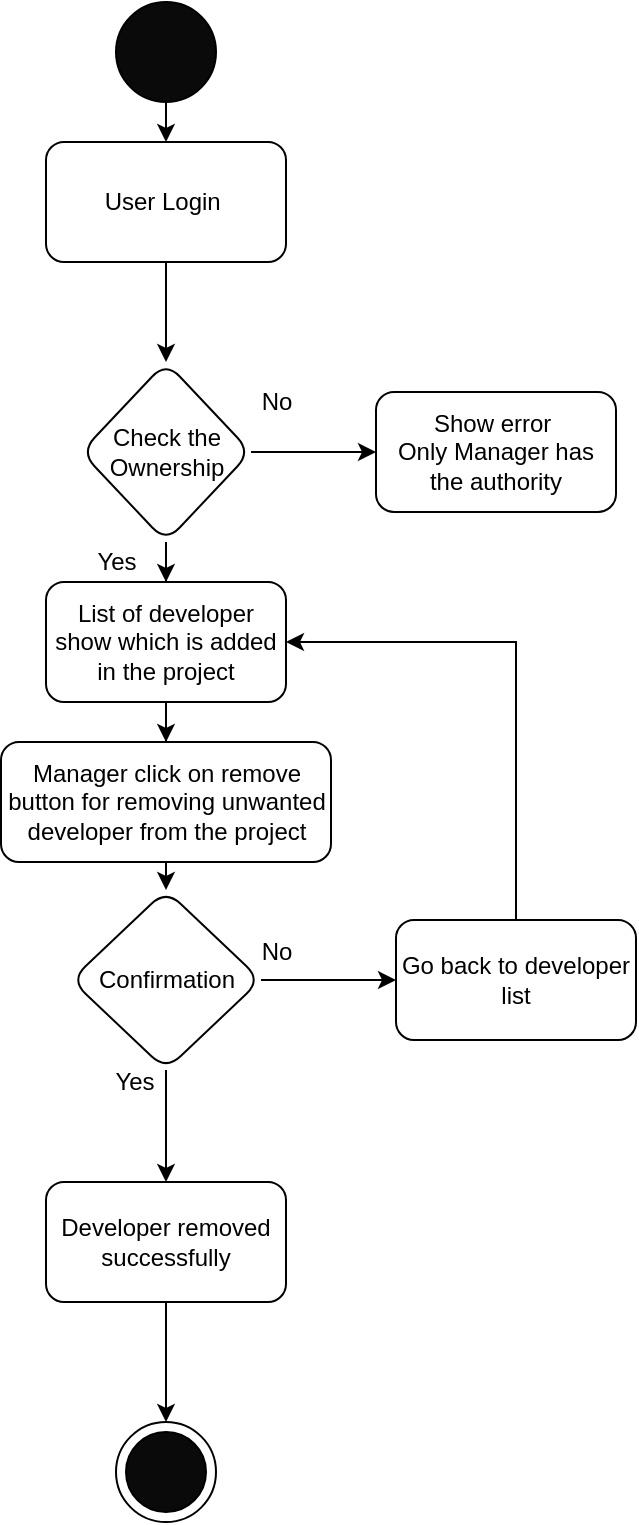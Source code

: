 <mxfile version="16.4.3" type="device"><diagram id="_Cr2xPF8hKN-EZof07qv" name="Page-1"><mxGraphModel dx="398" dy="415" grid="1" gridSize="10" guides="1" tooltips="1" connect="1" arrows="1" fold="1" page="1" pageScale="1" pageWidth="827" pageHeight="1169" math="0" shadow="0"><root><mxCell id="0"/><mxCell id="1" parent="0"/><mxCell id="vSj5OcMLWK0AE6LoMjmY-44" style="edgeStyle=orthogonalEdgeStyle;rounded=0;orthogonalLoop=1;jettySize=auto;html=1;exitX=0.5;exitY=1;exitDx=0;exitDy=0;entryX=0.5;entryY=0;entryDx=0;entryDy=0;" edge="1" parent="1" source="vSj5OcMLWK0AE6LoMjmY-45" target="vSj5OcMLWK0AE6LoMjmY-47"><mxGeometry relative="1" as="geometry"/></mxCell><mxCell id="vSj5OcMLWK0AE6LoMjmY-45" value="" style="ellipse;whiteSpace=wrap;html=1;aspect=fixed;fillColor=#0A0A0A;" vertex="1" parent="1"><mxGeometry x="190" y="120" width="50" height="50" as="geometry"/></mxCell><mxCell id="vSj5OcMLWK0AE6LoMjmY-46" value="" style="edgeStyle=orthogonalEdgeStyle;rounded=0;orthogonalLoop=1;jettySize=auto;html=1;" edge="1" parent="1" source="vSj5OcMLWK0AE6LoMjmY-47" target="vSj5OcMLWK0AE6LoMjmY-52"><mxGeometry relative="1" as="geometry"/></mxCell><mxCell id="vSj5OcMLWK0AE6LoMjmY-47" value="User Login&amp;nbsp;" style="rounded=1;whiteSpace=wrap;html=1;fillColor=#FFFFFF;" vertex="1" parent="1"><mxGeometry x="155" y="190" width="120" height="60" as="geometry"/></mxCell><mxCell id="vSj5OcMLWK0AE6LoMjmY-48" value="" style="ellipse;whiteSpace=wrap;html=1;aspect=fixed;fillColor=#FFFFFF;" vertex="1" parent="1"><mxGeometry x="190" y="830" width="50" height="50" as="geometry"/></mxCell><mxCell id="vSj5OcMLWK0AE6LoMjmY-49" value="" style="ellipse;whiteSpace=wrap;html=1;aspect=fixed;fillColor=#0A0A0A;" vertex="1" parent="1"><mxGeometry x="195" y="835" width="40" height="40" as="geometry"/></mxCell><mxCell id="vSj5OcMLWK0AE6LoMjmY-50" value="" style="edgeStyle=orthogonalEdgeStyle;rounded=0;orthogonalLoop=1;jettySize=auto;html=1;" edge="1" parent="1" source="vSj5OcMLWK0AE6LoMjmY-52" target="vSj5OcMLWK0AE6LoMjmY-53"><mxGeometry relative="1" as="geometry"/></mxCell><mxCell id="vSj5OcMLWK0AE6LoMjmY-51" value="" style="edgeStyle=orthogonalEdgeStyle;rounded=0;orthogonalLoop=1;jettySize=auto;html=1;" edge="1" parent="1" source="vSj5OcMLWK0AE6LoMjmY-52" target="vSj5OcMLWK0AE6LoMjmY-57"><mxGeometry relative="1" as="geometry"/></mxCell><mxCell id="vSj5OcMLWK0AE6LoMjmY-52" value="Check the Ownership" style="rhombus;whiteSpace=wrap;html=1;fillColor=#FFFFFF;rounded=1;" vertex="1" parent="1"><mxGeometry x="172.5" y="300" width="85" height="90" as="geometry"/></mxCell><mxCell id="vSj5OcMLWK0AE6LoMjmY-53" value="Show error&amp;nbsp;&lt;br&gt;Only Manager has the authority" style="whiteSpace=wrap;html=1;fillColor=#FFFFFF;rounded=1;" vertex="1" parent="1"><mxGeometry x="320" y="315" width="120" height="60" as="geometry"/></mxCell><mxCell id="vSj5OcMLWK0AE6LoMjmY-54" value="No" style="text;html=1;align=center;verticalAlign=middle;resizable=0;points=[];autosize=1;strokeColor=none;fillColor=none;" vertex="1" parent="1"><mxGeometry x="255" y="310" width="30" height="20" as="geometry"/></mxCell><mxCell id="vSj5OcMLWK0AE6LoMjmY-55" value="Yes" style="text;html=1;align=center;verticalAlign=middle;resizable=0;points=[];autosize=1;strokeColor=none;fillColor=none;" vertex="1" parent="1"><mxGeometry x="170" y="390" width="40" height="20" as="geometry"/></mxCell><mxCell id="vSj5OcMLWK0AE6LoMjmY-68" value="" style="edgeStyle=orthogonalEdgeStyle;rounded=0;orthogonalLoop=1;jettySize=auto;html=1;" edge="1" parent="1" source="vSj5OcMLWK0AE6LoMjmY-57" target="vSj5OcMLWK0AE6LoMjmY-67"><mxGeometry relative="1" as="geometry"/></mxCell><mxCell id="vSj5OcMLWK0AE6LoMjmY-57" value="List of developer show which is added in the project" style="whiteSpace=wrap;html=1;fillColor=#FFFFFF;rounded=1;" vertex="1" parent="1"><mxGeometry x="155" y="410" width="120" height="60" as="geometry"/></mxCell><mxCell id="vSj5OcMLWK0AE6LoMjmY-58" value="" style="edgeStyle=orthogonalEdgeStyle;rounded=0;orthogonalLoop=1;jettySize=auto;html=1;" edge="1" parent="1" source="vSj5OcMLWK0AE6LoMjmY-60" target="vSj5OcMLWK0AE6LoMjmY-61"><mxGeometry relative="1" as="geometry"/></mxCell><mxCell id="vSj5OcMLWK0AE6LoMjmY-59" value="" style="edgeStyle=orthogonalEdgeStyle;rounded=0;orthogonalLoop=1;jettySize=auto;html=1;" edge="1" parent="1" source="vSj5OcMLWK0AE6LoMjmY-60" target="vSj5OcMLWK0AE6LoMjmY-64"><mxGeometry relative="1" as="geometry"/></mxCell><mxCell id="vSj5OcMLWK0AE6LoMjmY-60" value="Confirmation" style="rhombus;whiteSpace=wrap;html=1;fillColor=#FFFFFF;rounded=1;" vertex="1" parent="1"><mxGeometry x="167.5" y="564" width="95" height="90" as="geometry"/></mxCell><mxCell id="vSj5OcMLWK0AE6LoMjmY-66" style="edgeStyle=orthogonalEdgeStyle;rounded=0;orthogonalLoop=1;jettySize=auto;html=1;exitX=0.5;exitY=0;exitDx=0;exitDy=0;entryX=1;entryY=0.5;entryDx=0;entryDy=0;" edge="1" parent="1" source="vSj5OcMLWK0AE6LoMjmY-61" target="vSj5OcMLWK0AE6LoMjmY-57"><mxGeometry relative="1" as="geometry"/></mxCell><mxCell id="vSj5OcMLWK0AE6LoMjmY-61" value="Go back to developer list" style="whiteSpace=wrap;html=1;fillColor=#FFFFFF;rounded=1;" vertex="1" parent="1"><mxGeometry x="330" y="579" width="120" height="60" as="geometry"/></mxCell><mxCell id="vSj5OcMLWK0AE6LoMjmY-62" value="No" style="text;html=1;align=center;verticalAlign=middle;resizable=0;points=[];autosize=1;strokeColor=none;fillColor=none;" vertex="1" parent="1"><mxGeometry x="255" y="585" width="30" height="20" as="geometry"/></mxCell><mxCell id="vSj5OcMLWK0AE6LoMjmY-63" style="edgeStyle=orthogonalEdgeStyle;rounded=0;orthogonalLoop=1;jettySize=auto;html=1;exitX=0.5;exitY=1;exitDx=0;exitDy=0;entryX=0.5;entryY=0;entryDx=0;entryDy=0;" edge="1" parent="1" source="vSj5OcMLWK0AE6LoMjmY-64" target="vSj5OcMLWK0AE6LoMjmY-48"><mxGeometry relative="1" as="geometry"/></mxCell><mxCell id="vSj5OcMLWK0AE6LoMjmY-64" value="Developer removed successfully" style="whiteSpace=wrap;html=1;fillColor=#FFFFFF;rounded=1;" vertex="1" parent="1"><mxGeometry x="155" y="710" width="120" height="60" as="geometry"/></mxCell><mxCell id="vSj5OcMLWK0AE6LoMjmY-65" value="Yes" style="text;html=1;align=center;verticalAlign=middle;resizable=0;points=[];autosize=1;strokeColor=none;fillColor=none;" vertex="1" parent="1"><mxGeometry x="179" y="650" width="40" height="20" as="geometry"/></mxCell><mxCell id="vSj5OcMLWK0AE6LoMjmY-69" style="edgeStyle=orthogonalEdgeStyle;rounded=0;orthogonalLoop=1;jettySize=auto;html=1;exitX=0.5;exitY=1;exitDx=0;exitDy=0;entryX=0.5;entryY=0;entryDx=0;entryDy=0;" edge="1" parent="1" source="vSj5OcMLWK0AE6LoMjmY-67" target="vSj5OcMLWK0AE6LoMjmY-60"><mxGeometry relative="1" as="geometry"/></mxCell><mxCell id="vSj5OcMLWK0AE6LoMjmY-67" value="Manager click on remove button for removing unwanted developer from the project" style="whiteSpace=wrap;html=1;fillColor=#FFFFFF;rounded=1;" vertex="1" parent="1"><mxGeometry x="132.5" y="490" width="165" height="60" as="geometry"/></mxCell></root></mxGraphModel></diagram></mxfile>